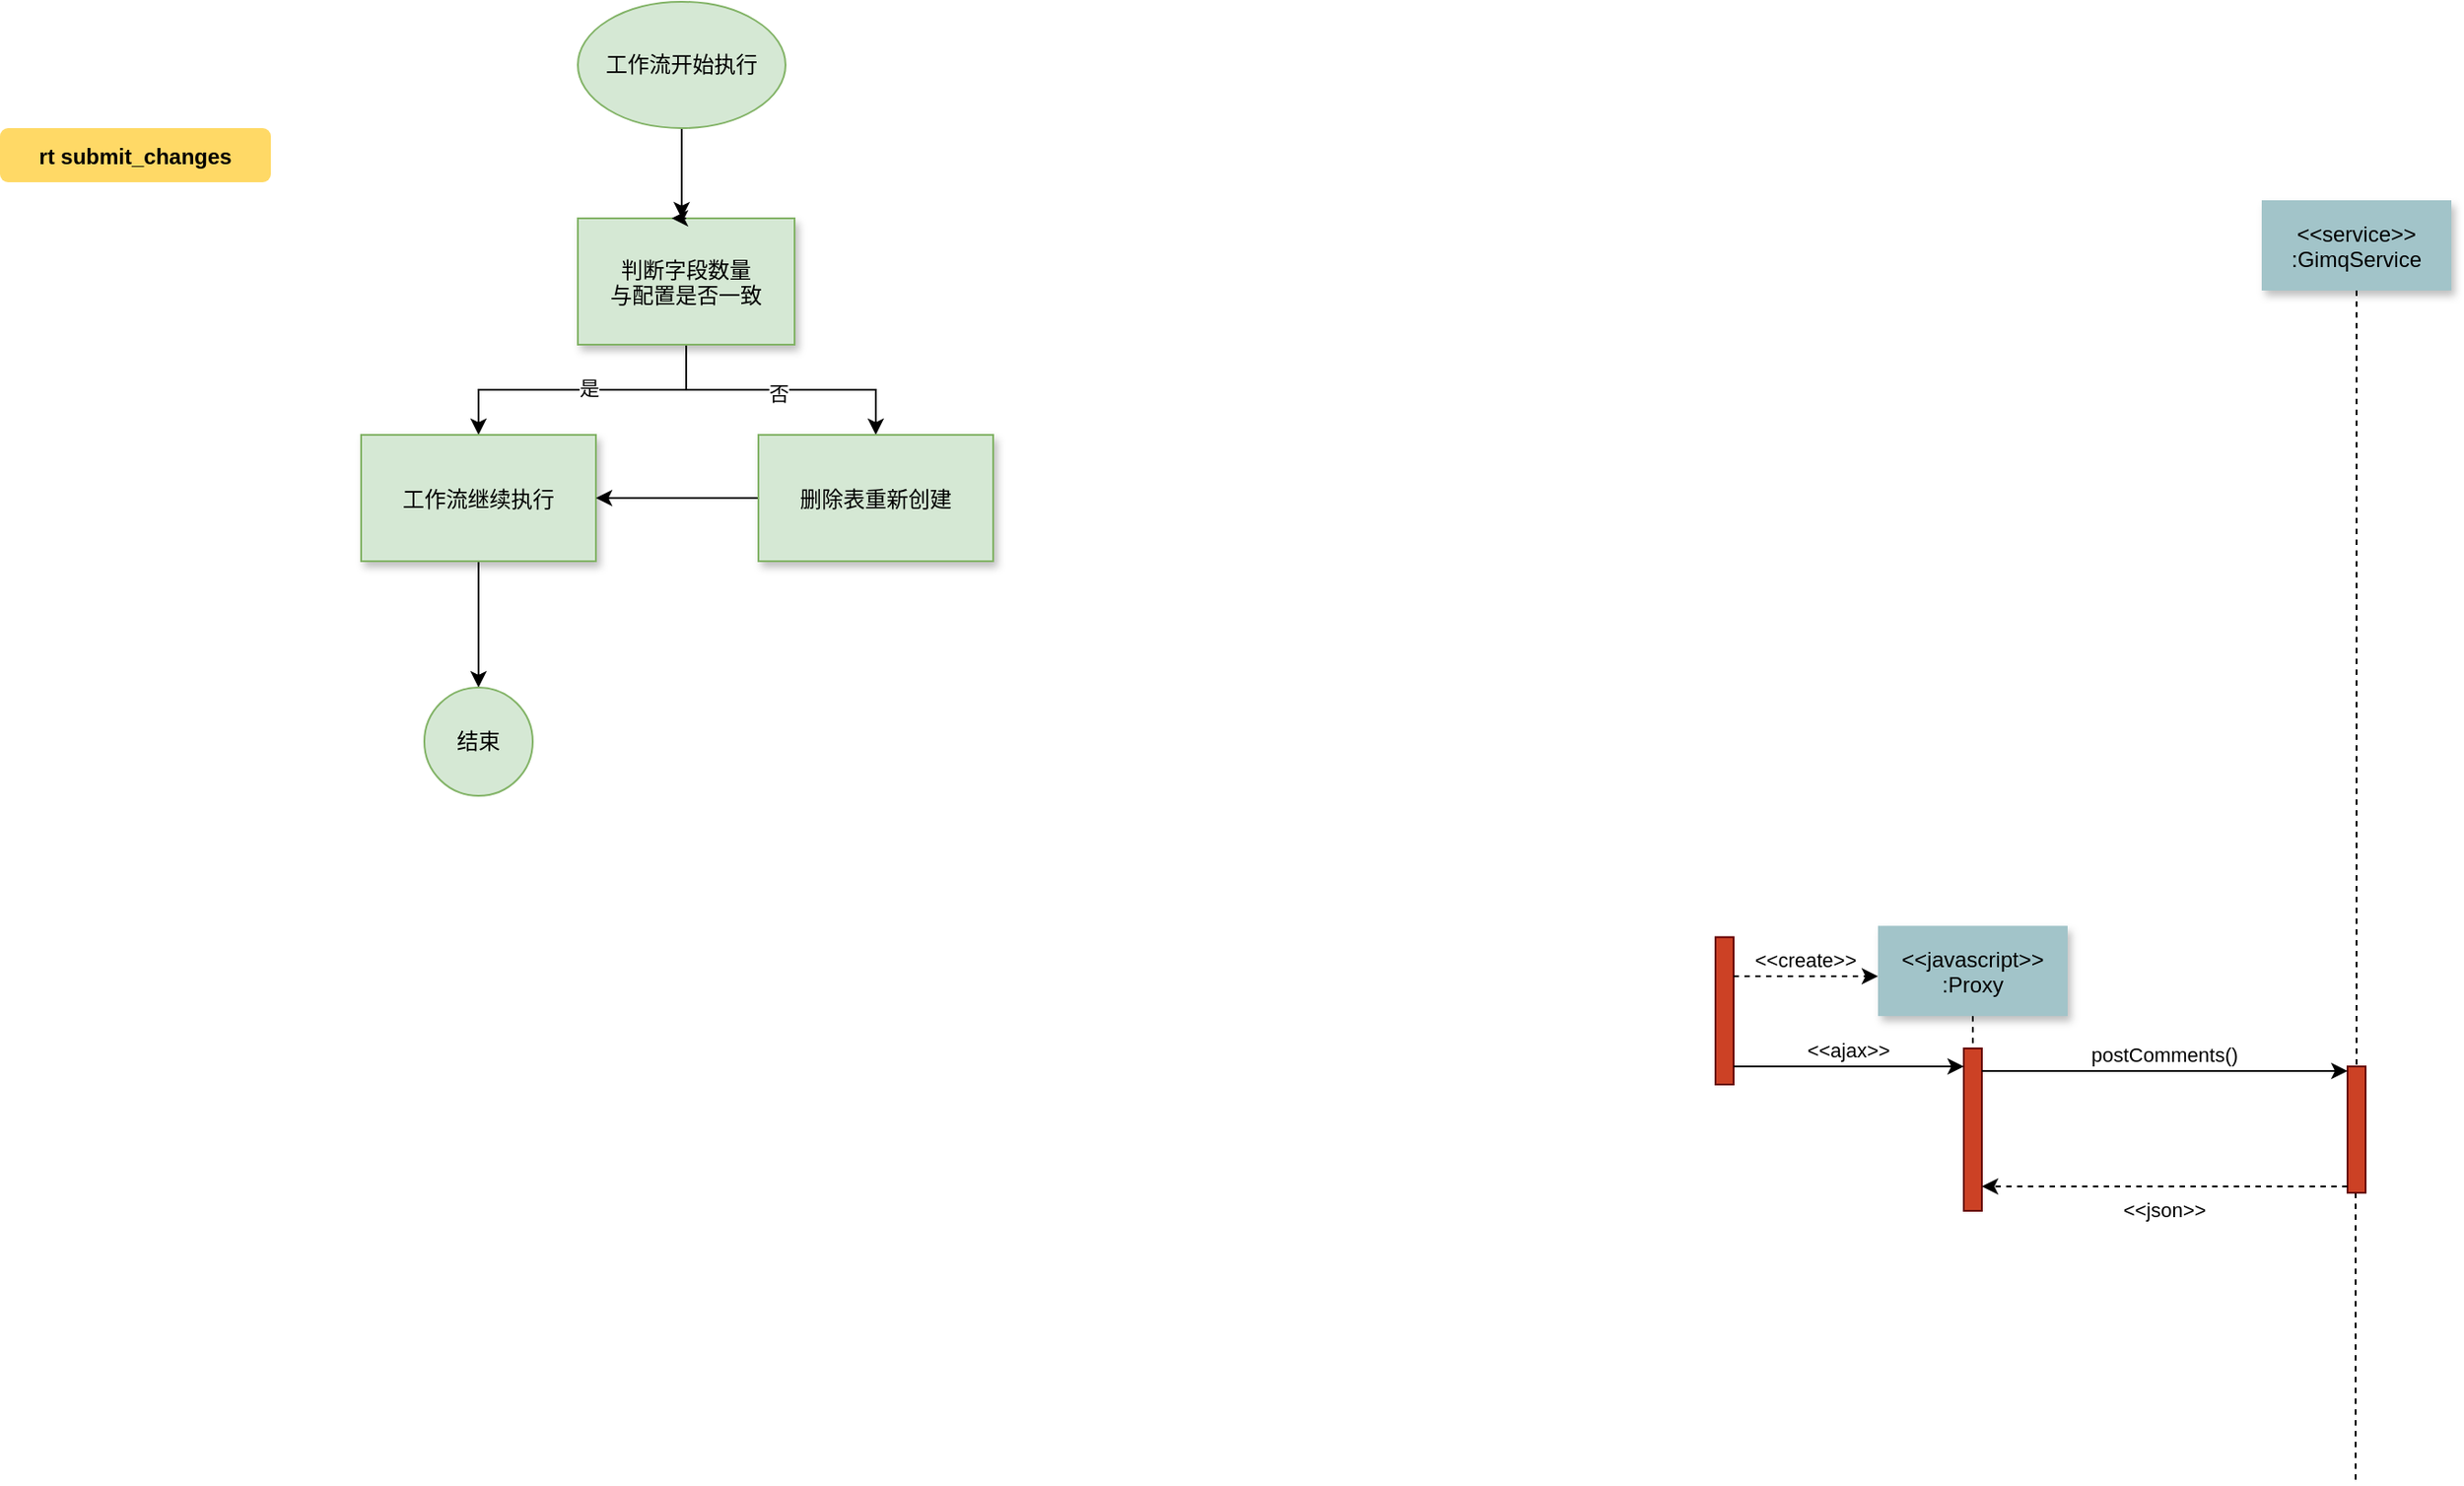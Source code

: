 <mxfile version="14.7.1" type="github">
  <diagram name="Page-1" id="9361dd3d-8414-5efd-6122-117bd74ce7a7">
    <mxGraphModel dx="924" dy="932" grid="1" gridSize="10" guides="1" tooltips="1" connect="1" arrows="1" fold="1" page="0" pageScale="1.5" pageWidth="826" pageHeight="1169" background="none" math="0" shadow="0">
      <root>
        <mxCell id="0" />
        <mxCell id="1" parent="0" />
        <mxCell id="81" value="" style="edgeStyle=elbowEdgeStyle;elbow=horizontal;endArrow=none;dashed=1" parent="1" edge="1">
          <mxGeometry x="1460" y="437.894" width="100" height="100" as="geometry">
            <mxPoint x="1354.5" y="610" as="sourcePoint" />
            <mxPoint x="1354.5" y="770" as="targetPoint" />
          </mxGeometry>
        </mxCell>
        <mxCell id="L3s7EE-pSUdw6LAb3oDO-113" style="edgeStyle=orthogonalEdgeStyle;rounded=0;orthogonalLoop=1;jettySize=auto;html=1;entryX=0.5;entryY=0;entryDx=0;entryDy=0;" edge="1" parent="1" source="22" target="L3s7EE-pSUdw6LAb3oDO-93">
          <mxGeometry relative="1" as="geometry" />
        </mxCell>
        <mxCell id="L3s7EE-pSUdw6LAb3oDO-125" value="是" style="edgeLabel;html=1;align=center;verticalAlign=middle;resizable=0;points=[];" vertex="1" connectable="0" parent="L3s7EE-pSUdw6LAb3oDO-113">
          <mxGeometry x="-0.042" y="-1" relative="1" as="geometry">
            <mxPoint as="offset" />
          </mxGeometry>
        </mxCell>
        <mxCell id="L3s7EE-pSUdw6LAb3oDO-117" style="edgeStyle=orthogonalEdgeStyle;rounded=0;orthogonalLoop=1;jettySize=auto;html=1;entryX=0.5;entryY=0;entryDx=0;entryDy=0;" edge="1" parent="1" source="22" target="L3s7EE-pSUdw6LAb3oDO-116">
          <mxGeometry relative="1" as="geometry" />
        </mxCell>
        <mxCell id="L3s7EE-pSUdw6LAb3oDO-118" value="否" style="edgeLabel;html=1;align=center;verticalAlign=middle;resizable=0;points=[];" vertex="1" connectable="0" parent="L3s7EE-pSUdw6LAb3oDO-117">
          <mxGeometry x="-0.022" y="-2" relative="1" as="geometry">
            <mxPoint as="offset" />
          </mxGeometry>
        </mxCell>
        <mxCell id="22" value="判断字段数量&#xa;与配置是否一致" style="shadow=1;fillColor=#d5e8d4;strokeColor=#82b366;" parent="1" vertex="1">
          <mxGeometry x="370" y="70" width="120" height="70" as="geometry" />
        </mxCell>
        <mxCell id="49" value="" style="fillColor=#CC4125;strokeColor=#660000" parent="1" vertex="1">
          <mxGeometry x="1000" y="468.333" width="10" height="81.667" as="geometry" />
        </mxCell>
        <mxCell id="55" value="&lt;&lt;javascript&gt;&gt;&#xa;:Proxy" style="shadow=1;fillColor=#A2C4C9;strokeColor=none" parent="1" vertex="1">
          <mxGeometry x="1090" y="462.083" width="105" height="50" as="geometry" />
        </mxCell>
        <mxCell id="56" value="" style="edgeStyle=none;endArrow=none;dashed=1" parent="1" source="55" target="57" edge="1">
          <mxGeometry x="1204.071" y="380.087" width="100" height="100" as="geometry">
            <mxPoint x="1279.236" y="325.087" as="sourcePoint" />
            <mxPoint x="1350" y="445.087" as="targetPoint" />
          </mxGeometry>
        </mxCell>
        <mxCell id="57" value="" style="fillColor=#CC4125;strokeColor=#660000" parent="1" vertex="1">
          <mxGeometry x="1137.5" y="530" width="10" height="90" as="geometry" />
        </mxCell>
        <mxCell id="58" value="" style="fillColor=#CC4125;strokeColor=#660000" parent="1" vertex="1">
          <mxGeometry x="1350" y="540" width="10" height="70" as="geometry" />
        </mxCell>
        <mxCell id="60" value="&lt;&lt;create&gt;&gt;" style="edgeStyle=elbowEdgeStyle;elbow=vertical;verticalLabelPosition=top;verticalAlign=bottom;dashed=1" parent="1" source="49" target="55" edge="1">
          <mxGeometry x="901.25" y="322.5" width="100" height="100" as="geometry">
            <mxPoint x="1031.25" y="351.894" as="sourcePoint" />
            <mxPoint x="1148.75" y="351.894" as="targetPoint" />
            <Array as="points" />
          </mxGeometry>
        </mxCell>
        <mxCell id="61" value="&lt;&lt;ajax&gt;&gt;" style="edgeStyle=elbowEdgeStyle;elbow=vertical;verticalLabelPosition=top;verticalAlign=bottom" parent="1" source="49" target="57" edge="1">
          <mxGeometry x="1065" y="359.5" width="100" height="100" as="geometry">
            <mxPoint x="1044.784" y="359.5" as="sourcePoint" />
            <mxPoint x="1195" y="359.5" as="targetPoint" />
            <Array as="points" />
          </mxGeometry>
        </mxCell>
        <mxCell id="62" value="postComments()" style="edgeStyle=elbowEdgeStyle;elbow=vertical;verticalLabelPosition=top;verticalAlign=bottom" parent="1" edge="1">
          <mxGeometry x="1225" y="309.5" width="100" height="100" as="geometry">
            <mxPoint x="1147.5" y="542.5" as="sourcePoint" />
            <mxPoint x="1350" y="542.5" as="targetPoint" />
            <Array as="points" />
          </mxGeometry>
        </mxCell>
        <mxCell id="63" value="&lt;&lt;json&gt;&gt;" style="edgeStyle=elbowEdgeStyle;elbow=vertical;dashed=1;verticalLabelPosition=bottom;verticalAlign=top" parent="1" edge="1">
          <mxGeometry x="1075" y="396" width="100" height="100" as="geometry">
            <mxPoint x="1350" y="606.5" as="sourcePoint" />
            <mxPoint x="1147.5" y="606.5" as="targetPoint" />
            <Array as="points" />
          </mxGeometry>
        </mxCell>
        <mxCell id="64" value="&lt;&lt;service&gt;&gt;&#xa;:GimqService" style="shadow=1;fillColor=#A2C4C9;strokeColor=none" parent="1" vertex="1">
          <mxGeometry x="1302.5" y="60" width="105" height="50" as="geometry" />
        </mxCell>
        <mxCell id="65" value="" style="edgeStyle=none;endArrow=none;dashed=1" parent="1" source="64" target="58" edge="1">
          <mxGeometry x="1174.071" y="210" width="100" height="100" as="geometry">
            <mxPoint x="1222.5" y="115" as="sourcePoint" />
            <mxPoint x="1222.5" y="445" as="targetPoint" />
          </mxGeometry>
        </mxCell>
        <mxCell id="71" value="rt submit_changes" style="rounded=1;fontStyle=1;fillColor=#FFD966;strokeColor=none" parent="1" vertex="1">
          <mxGeometry x="50" y="20" width="150" height="30" as="geometry" />
        </mxCell>
        <mxCell id="L3s7EE-pSUdw6LAb3oDO-110" style="edgeStyle=orthogonalEdgeStyle;rounded=0;orthogonalLoop=1;jettySize=auto;html=1;" edge="1" parent="1" source="L3s7EE-pSUdw6LAb3oDO-89">
          <mxGeometry relative="1" as="geometry">
            <mxPoint x="427.5" y="70" as="targetPoint" />
          </mxGeometry>
        </mxCell>
        <mxCell id="L3s7EE-pSUdw6LAb3oDO-89" value="工作流开始执行" style="ellipse;whiteSpace=wrap;html=1;fillColor=#d5e8d4;strokeColor=#82b366;" vertex="1" parent="1">
          <mxGeometry x="370" y="-50" width="115" height="70" as="geometry" />
        </mxCell>
        <mxCell id="L3s7EE-pSUdw6LAb3oDO-122" style="edgeStyle=orthogonalEdgeStyle;rounded=0;orthogonalLoop=1;jettySize=auto;html=1;entryX=0.5;entryY=0;entryDx=0;entryDy=0;" edge="1" parent="1" source="L3s7EE-pSUdw6LAb3oDO-93" target="L3s7EE-pSUdw6LAb3oDO-121">
          <mxGeometry relative="1" as="geometry" />
        </mxCell>
        <mxCell id="L3s7EE-pSUdw6LAb3oDO-93" value="工作流继续执行" style="shadow=1;fillColor=#d5e8d4;strokeColor=#82b366;" vertex="1" parent="1">
          <mxGeometry x="250" y="190" width="130" height="70" as="geometry" />
        </mxCell>
        <mxCell id="L3s7EE-pSUdw6LAb3oDO-109" style="edgeStyle=orthogonalEdgeStyle;rounded=0;orthogonalLoop=1;jettySize=auto;html=1;exitX=0.5;exitY=0;exitDx=0;exitDy=0;entryX=0.433;entryY=0.014;entryDx=0;entryDy=0;entryPerimeter=0;" edge="1" parent="1" source="22" target="22">
          <mxGeometry relative="1" as="geometry" />
        </mxCell>
        <mxCell id="L3s7EE-pSUdw6LAb3oDO-119" style="edgeStyle=orthogonalEdgeStyle;rounded=0;orthogonalLoop=1;jettySize=auto;html=1;entryX=1;entryY=0.5;entryDx=0;entryDy=0;" edge="1" parent="1" source="L3s7EE-pSUdw6LAb3oDO-116" target="L3s7EE-pSUdw6LAb3oDO-93">
          <mxGeometry relative="1" as="geometry" />
        </mxCell>
        <mxCell id="L3s7EE-pSUdw6LAb3oDO-116" value="删除表重新创建" style="shadow=1;fillColor=#d5e8d4;strokeColor=#82b366;" vertex="1" parent="1">
          <mxGeometry x="470" y="190" width="130" height="70" as="geometry" />
        </mxCell>
        <mxCell id="L3s7EE-pSUdw6LAb3oDO-121" value="结束" style="ellipse;whiteSpace=wrap;html=1;aspect=fixed;fillColor=#d5e8d4;strokeColor=#82b366;" vertex="1" parent="1">
          <mxGeometry x="285" y="330" width="60" height="60" as="geometry" />
        </mxCell>
      </root>
    </mxGraphModel>
  </diagram>
</mxfile>

